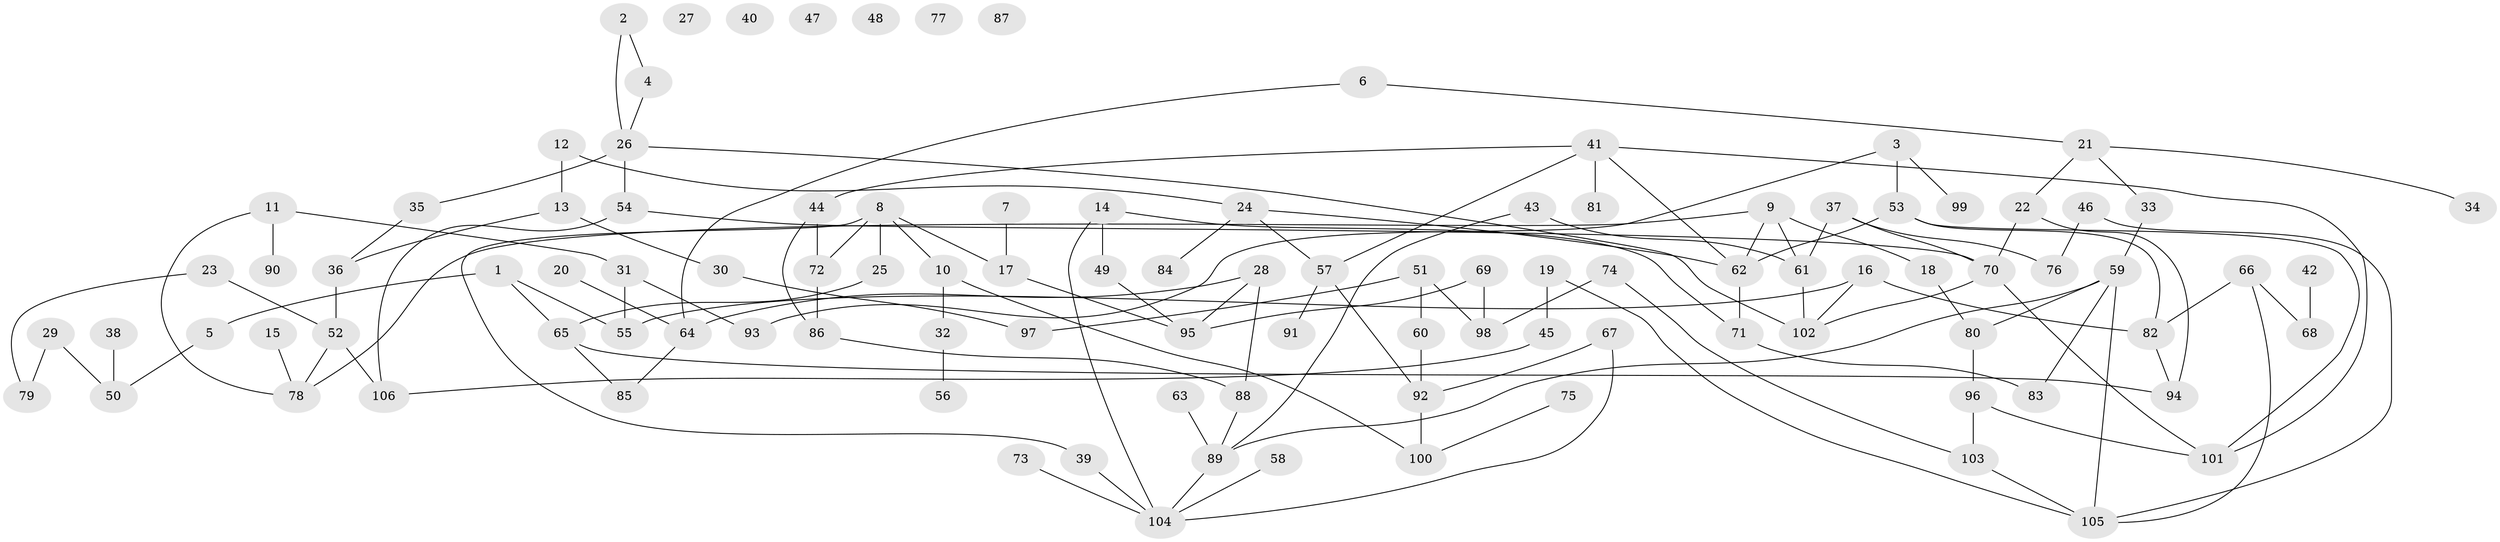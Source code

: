 // Generated by graph-tools (version 1.1) at 2025/33/03/09/25 02:33:32]
// undirected, 106 vertices, 136 edges
graph export_dot {
graph [start="1"]
  node [color=gray90,style=filled];
  1;
  2;
  3;
  4;
  5;
  6;
  7;
  8;
  9;
  10;
  11;
  12;
  13;
  14;
  15;
  16;
  17;
  18;
  19;
  20;
  21;
  22;
  23;
  24;
  25;
  26;
  27;
  28;
  29;
  30;
  31;
  32;
  33;
  34;
  35;
  36;
  37;
  38;
  39;
  40;
  41;
  42;
  43;
  44;
  45;
  46;
  47;
  48;
  49;
  50;
  51;
  52;
  53;
  54;
  55;
  56;
  57;
  58;
  59;
  60;
  61;
  62;
  63;
  64;
  65;
  66;
  67;
  68;
  69;
  70;
  71;
  72;
  73;
  74;
  75;
  76;
  77;
  78;
  79;
  80;
  81;
  82;
  83;
  84;
  85;
  86;
  87;
  88;
  89;
  90;
  91;
  92;
  93;
  94;
  95;
  96;
  97;
  98;
  99;
  100;
  101;
  102;
  103;
  104;
  105;
  106;
  1 -- 5;
  1 -- 55;
  1 -- 65;
  2 -- 4;
  2 -- 26;
  3 -- 53;
  3 -- 93;
  3 -- 99;
  4 -- 26;
  5 -- 50;
  6 -- 21;
  6 -- 64;
  7 -- 17;
  8 -- 10;
  8 -- 17;
  8 -- 25;
  8 -- 39;
  8 -- 72;
  9 -- 18;
  9 -- 61;
  9 -- 62;
  9 -- 78;
  10 -- 32;
  10 -- 100;
  11 -- 31;
  11 -- 78;
  11 -- 90;
  12 -- 13;
  12 -- 24;
  13 -- 30;
  13 -- 36;
  14 -- 49;
  14 -- 71;
  14 -- 104;
  15 -- 78;
  16 -- 55;
  16 -- 82;
  16 -- 102;
  17 -- 95;
  18 -- 80;
  19 -- 45;
  19 -- 105;
  20 -- 64;
  21 -- 22;
  21 -- 33;
  21 -- 34;
  22 -- 70;
  22 -- 94;
  23 -- 52;
  23 -- 79;
  24 -- 57;
  24 -- 62;
  24 -- 84;
  25 -- 65;
  26 -- 35;
  26 -- 54;
  26 -- 102;
  28 -- 64;
  28 -- 88;
  28 -- 95;
  29 -- 50;
  29 -- 79;
  30 -- 97;
  31 -- 55;
  31 -- 93;
  32 -- 56;
  33 -- 59;
  35 -- 36;
  36 -- 52;
  37 -- 61;
  37 -- 70;
  37 -- 76;
  38 -- 50;
  39 -- 104;
  41 -- 44;
  41 -- 57;
  41 -- 62;
  41 -- 81;
  41 -- 101;
  42 -- 68;
  43 -- 61;
  43 -- 89;
  44 -- 72;
  44 -- 86;
  45 -- 106;
  46 -- 76;
  46 -- 105;
  49 -- 95;
  51 -- 60;
  51 -- 97;
  51 -- 98;
  52 -- 78;
  52 -- 106;
  53 -- 62;
  53 -- 82;
  53 -- 101;
  54 -- 70;
  54 -- 106;
  57 -- 91;
  57 -- 92;
  58 -- 104;
  59 -- 80;
  59 -- 83;
  59 -- 89;
  59 -- 105;
  60 -- 92;
  61 -- 102;
  62 -- 71;
  63 -- 89;
  64 -- 85;
  65 -- 85;
  65 -- 94;
  66 -- 68;
  66 -- 82;
  66 -- 105;
  67 -- 92;
  67 -- 104;
  69 -- 95;
  69 -- 98;
  70 -- 101;
  70 -- 102;
  71 -- 83;
  72 -- 86;
  73 -- 104;
  74 -- 98;
  74 -- 103;
  75 -- 100;
  80 -- 96;
  82 -- 94;
  86 -- 88;
  88 -- 89;
  89 -- 104;
  92 -- 100;
  96 -- 101;
  96 -- 103;
  103 -- 105;
}
